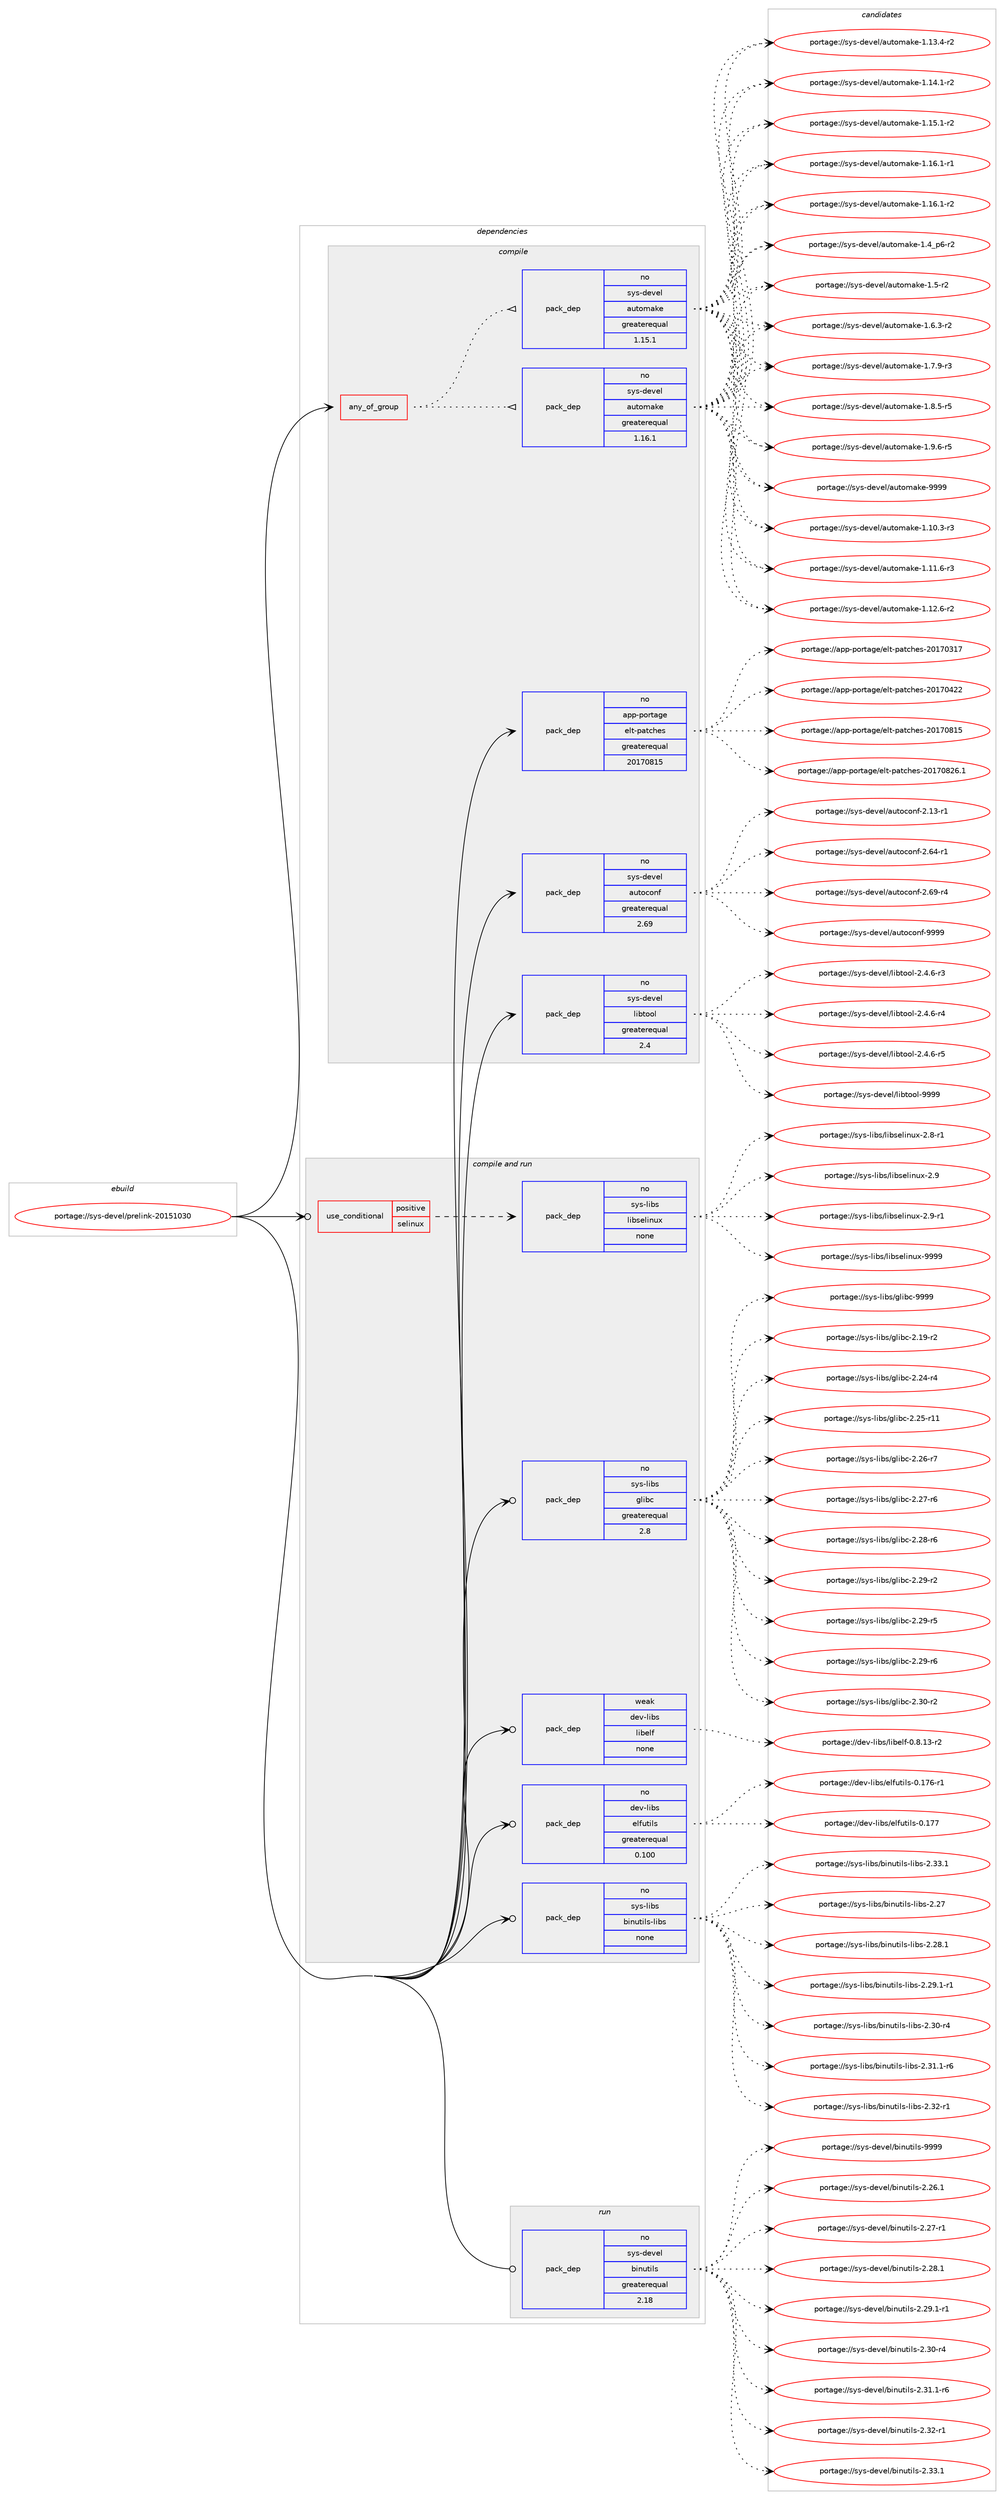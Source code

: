 digraph prolog {

# *************
# Graph options
# *************

newrank=true;
concentrate=true;
compound=true;
graph [rankdir=LR,fontname=Helvetica,fontsize=10,ranksep=1.5];#, ranksep=2.5, nodesep=0.2];
edge  [arrowhead=vee];
node  [fontname=Helvetica,fontsize=10];

# **********
# The ebuild
# **********

subgraph cluster_leftcol {
color=gray;
rank=same;
label=<<i>ebuild</i>>;
id [label="portage://sys-devel/prelink-20151030", color=red, width=4, href="../sys-devel/prelink-20151030.svg"];
}

# ****************
# The dependencies
# ****************

subgraph cluster_midcol {
color=gray;
label=<<i>dependencies</i>>;
subgraph cluster_compile {
fillcolor="#eeeeee";
style=filled;
label=<<i>compile</i>>;
subgraph any6853 {
dependency424136 [label=<<TABLE BORDER="0" CELLBORDER="1" CELLSPACING="0" CELLPADDING="4"><TR><TD CELLPADDING="10">any_of_group</TD></TR></TABLE>>, shape=none, color=red];subgraph pack314374 {
dependency424137 [label=<<TABLE BORDER="0" CELLBORDER="1" CELLSPACING="0" CELLPADDING="4" WIDTH="220"><TR><TD ROWSPAN="6" CELLPADDING="30">pack_dep</TD></TR><TR><TD WIDTH="110">no</TD></TR><TR><TD>sys-devel</TD></TR><TR><TD>automake</TD></TR><TR><TD>greaterequal</TD></TR><TR><TD>1.16.1</TD></TR></TABLE>>, shape=none, color=blue];
}
dependency424136:e -> dependency424137:w [weight=20,style="dotted",arrowhead="oinv"];
subgraph pack314375 {
dependency424138 [label=<<TABLE BORDER="0" CELLBORDER="1" CELLSPACING="0" CELLPADDING="4" WIDTH="220"><TR><TD ROWSPAN="6" CELLPADDING="30">pack_dep</TD></TR><TR><TD WIDTH="110">no</TD></TR><TR><TD>sys-devel</TD></TR><TR><TD>automake</TD></TR><TR><TD>greaterequal</TD></TR><TR><TD>1.15.1</TD></TR></TABLE>>, shape=none, color=blue];
}
dependency424136:e -> dependency424138:w [weight=20,style="dotted",arrowhead="oinv"];
}
id:e -> dependency424136:w [weight=20,style="solid",arrowhead="vee"];
subgraph pack314376 {
dependency424139 [label=<<TABLE BORDER="0" CELLBORDER="1" CELLSPACING="0" CELLPADDING="4" WIDTH="220"><TR><TD ROWSPAN="6" CELLPADDING="30">pack_dep</TD></TR><TR><TD WIDTH="110">no</TD></TR><TR><TD>app-portage</TD></TR><TR><TD>elt-patches</TD></TR><TR><TD>greaterequal</TD></TR><TR><TD>20170815</TD></TR></TABLE>>, shape=none, color=blue];
}
id:e -> dependency424139:w [weight=20,style="solid",arrowhead="vee"];
subgraph pack314377 {
dependency424140 [label=<<TABLE BORDER="0" CELLBORDER="1" CELLSPACING="0" CELLPADDING="4" WIDTH="220"><TR><TD ROWSPAN="6" CELLPADDING="30">pack_dep</TD></TR><TR><TD WIDTH="110">no</TD></TR><TR><TD>sys-devel</TD></TR><TR><TD>autoconf</TD></TR><TR><TD>greaterequal</TD></TR><TR><TD>2.69</TD></TR></TABLE>>, shape=none, color=blue];
}
id:e -> dependency424140:w [weight=20,style="solid",arrowhead="vee"];
subgraph pack314378 {
dependency424141 [label=<<TABLE BORDER="0" CELLBORDER="1" CELLSPACING="0" CELLPADDING="4" WIDTH="220"><TR><TD ROWSPAN="6" CELLPADDING="30">pack_dep</TD></TR><TR><TD WIDTH="110">no</TD></TR><TR><TD>sys-devel</TD></TR><TR><TD>libtool</TD></TR><TR><TD>greaterequal</TD></TR><TR><TD>2.4</TD></TR></TABLE>>, shape=none, color=blue];
}
id:e -> dependency424141:w [weight=20,style="solid",arrowhead="vee"];
}
subgraph cluster_compileandrun {
fillcolor="#eeeeee";
style=filled;
label=<<i>compile and run</i>>;
subgraph cond102674 {
dependency424142 [label=<<TABLE BORDER="0" CELLBORDER="1" CELLSPACING="0" CELLPADDING="4"><TR><TD ROWSPAN="3" CELLPADDING="10">use_conditional</TD></TR><TR><TD>positive</TD></TR><TR><TD>selinux</TD></TR></TABLE>>, shape=none, color=red];
subgraph pack314379 {
dependency424143 [label=<<TABLE BORDER="0" CELLBORDER="1" CELLSPACING="0" CELLPADDING="4" WIDTH="220"><TR><TD ROWSPAN="6" CELLPADDING="30">pack_dep</TD></TR><TR><TD WIDTH="110">no</TD></TR><TR><TD>sys-libs</TD></TR><TR><TD>libselinux</TD></TR><TR><TD>none</TD></TR><TR><TD></TD></TR></TABLE>>, shape=none, color=blue];
}
dependency424142:e -> dependency424143:w [weight=20,style="dashed",arrowhead="vee"];
}
id:e -> dependency424142:w [weight=20,style="solid",arrowhead="odotvee"];
subgraph pack314380 {
dependency424144 [label=<<TABLE BORDER="0" CELLBORDER="1" CELLSPACING="0" CELLPADDING="4" WIDTH="220"><TR><TD ROWSPAN="6" CELLPADDING="30">pack_dep</TD></TR><TR><TD WIDTH="110">no</TD></TR><TR><TD>dev-libs</TD></TR><TR><TD>elfutils</TD></TR><TR><TD>greaterequal</TD></TR><TR><TD>0.100</TD></TR></TABLE>>, shape=none, color=blue];
}
id:e -> dependency424144:w [weight=20,style="solid",arrowhead="odotvee"];
subgraph pack314381 {
dependency424145 [label=<<TABLE BORDER="0" CELLBORDER="1" CELLSPACING="0" CELLPADDING="4" WIDTH="220"><TR><TD ROWSPAN="6" CELLPADDING="30">pack_dep</TD></TR><TR><TD WIDTH="110">no</TD></TR><TR><TD>sys-libs</TD></TR><TR><TD>binutils-libs</TD></TR><TR><TD>none</TD></TR><TR><TD></TD></TR></TABLE>>, shape=none, color=blue];
}
id:e -> dependency424145:w [weight=20,style="solid",arrowhead="odotvee"];
subgraph pack314382 {
dependency424146 [label=<<TABLE BORDER="0" CELLBORDER="1" CELLSPACING="0" CELLPADDING="4" WIDTH="220"><TR><TD ROWSPAN="6" CELLPADDING="30">pack_dep</TD></TR><TR><TD WIDTH="110">no</TD></TR><TR><TD>sys-libs</TD></TR><TR><TD>glibc</TD></TR><TR><TD>greaterequal</TD></TR><TR><TD>2.8</TD></TR></TABLE>>, shape=none, color=blue];
}
id:e -> dependency424146:w [weight=20,style="solid",arrowhead="odotvee"];
subgraph pack314383 {
dependency424147 [label=<<TABLE BORDER="0" CELLBORDER="1" CELLSPACING="0" CELLPADDING="4" WIDTH="220"><TR><TD ROWSPAN="6" CELLPADDING="30">pack_dep</TD></TR><TR><TD WIDTH="110">weak</TD></TR><TR><TD>dev-libs</TD></TR><TR><TD>libelf</TD></TR><TR><TD>none</TD></TR><TR><TD></TD></TR></TABLE>>, shape=none, color=blue];
}
id:e -> dependency424147:w [weight=20,style="solid",arrowhead="odotvee"];
}
subgraph cluster_run {
fillcolor="#eeeeee";
style=filled;
label=<<i>run</i>>;
subgraph pack314384 {
dependency424148 [label=<<TABLE BORDER="0" CELLBORDER="1" CELLSPACING="0" CELLPADDING="4" WIDTH="220"><TR><TD ROWSPAN="6" CELLPADDING="30">pack_dep</TD></TR><TR><TD WIDTH="110">no</TD></TR><TR><TD>sys-devel</TD></TR><TR><TD>binutils</TD></TR><TR><TD>greaterequal</TD></TR><TR><TD>2.18</TD></TR></TABLE>>, shape=none, color=blue];
}
id:e -> dependency424148:w [weight=20,style="solid",arrowhead="odot"];
}
}

# **************
# The candidates
# **************

subgraph cluster_choices {
rank=same;
color=gray;
label=<<i>candidates</i>>;

subgraph choice314374 {
color=black;
nodesep=1;
choiceportage11512111545100101118101108479711711611110997107101454946494846514511451 [label="portage://sys-devel/automake-1.10.3-r3", color=red, width=4,href="../sys-devel/automake-1.10.3-r3.svg"];
choiceportage11512111545100101118101108479711711611110997107101454946494946544511451 [label="portage://sys-devel/automake-1.11.6-r3", color=red, width=4,href="../sys-devel/automake-1.11.6-r3.svg"];
choiceportage11512111545100101118101108479711711611110997107101454946495046544511450 [label="portage://sys-devel/automake-1.12.6-r2", color=red, width=4,href="../sys-devel/automake-1.12.6-r2.svg"];
choiceportage11512111545100101118101108479711711611110997107101454946495146524511450 [label="portage://sys-devel/automake-1.13.4-r2", color=red, width=4,href="../sys-devel/automake-1.13.4-r2.svg"];
choiceportage11512111545100101118101108479711711611110997107101454946495246494511450 [label="portage://sys-devel/automake-1.14.1-r2", color=red, width=4,href="../sys-devel/automake-1.14.1-r2.svg"];
choiceportage11512111545100101118101108479711711611110997107101454946495346494511450 [label="portage://sys-devel/automake-1.15.1-r2", color=red, width=4,href="../sys-devel/automake-1.15.1-r2.svg"];
choiceportage11512111545100101118101108479711711611110997107101454946495446494511449 [label="portage://sys-devel/automake-1.16.1-r1", color=red, width=4,href="../sys-devel/automake-1.16.1-r1.svg"];
choiceportage11512111545100101118101108479711711611110997107101454946495446494511450 [label="portage://sys-devel/automake-1.16.1-r2", color=red, width=4,href="../sys-devel/automake-1.16.1-r2.svg"];
choiceportage115121115451001011181011084797117116111109971071014549465295112544511450 [label="portage://sys-devel/automake-1.4_p6-r2", color=red, width=4,href="../sys-devel/automake-1.4_p6-r2.svg"];
choiceportage11512111545100101118101108479711711611110997107101454946534511450 [label="portage://sys-devel/automake-1.5-r2", color=red, width=4,href="../sys-devel/automake-1.5-r2.svg"];
choiceportage115121115451001011181011084797117116111109971071014549465446514511450 [label="portage://sys-devel/automake-1.6.3-r2", color=red, width=4,href="../sys-devel/automake-1.6.3-r2.svg"];
choiceportage115121115451001011181011084797117116111109971071014549465546574511451 [label="portage://sys-devel/automake-1.7.9-r3", color=red, width=4,href="../sys-devel/automake-1.7.9-r3.svg"];
choiceportage115121115451001011181011084797117116111109971071014549465646534511453 [label="portage://sys-devel/automake-1.8.5-r5", color=red, width=4,href="../sys-devel/automake-1.8.5-r5.svg"];
choiceportage115121115451001011181011084797117116111109971071014549465746544511453 [label="portage://sys-devel/automake-1.9.6-r5", color=red, width=4,href="../sys-devel/automake-1.9.6-r5.svg"];
choiceportage115121115451001011181011084797117116111109971071014557575757 [label="portage://sys-devel/automake-9999", color=red, width=4,href="../sys-devel/automake-9999.svg"];
dependency424137:e -> choiceportage11512111545100101118101108479711711611110997107101454946494846514511451:w [style=dotted,weight="100"];
dependency424137:e -> choiceportage11512111545100101118101108479711711611110997107101454946494946544511451:w [style=dotted,weight="100"];
dependency424137:e -> choiceportage11512111545100101118101108479711711611110997107101454946495046544511450:w [style=dotted,weight="100"];
dependency424137:e -> choiceportage11512111545100101118101108479711711611110997107101454946495146524511450:w [style=dotted,weight="100"];
dependency424137:e -> choiceportage11512111545100101118101108479711711611110997107101454946495246494511450:w [style=dotted,weight="100"];
dependency424137:e -> choiceportage11512111545100101118101108479711711611110997107101454946495346494511450:w [style=dotted,weight="100"];
dependency424137:e -> choiceportage11512111545100101118101108479711711611110997107101454946495446494511449:w [style=dotted,weight="100"];
dependency424137:e -> choiceportage11512111545100101118101108479711711611110997107101454946495446494511450:w [style=dotted,weight="100"];
dependency424137:e -> choiceportage115121115451001011181011084797117116111109971071014549465295112544511450:w [style=dotted,weight="100"];
dependency424137:e -> choiceportage11512111545100101118101108479711711611110997107101454946534511450:w [style=dotted,weight="100"];
dependency424137:e -> choiceportage115121115451001011181011084797117116111109971071014549465446514511450:w [style=dotted,weight="100"];
dependency424137:e -> choiceportage115121115451001011181011084797117116111109971071014549465546574511451:w [style=dotted,weight="100"];
dependency424137:e -> choiceportage115121115451001011181011084797117116111109971071014549465646534511453:w [style=dotted,weight="100"];
dependency424137:e -> choiceportage115121115451001011181011084797117116111109971071014549465746544511453:w [style=dotted,weight="100"];
dependency424137:e -> choiceportage115121115451001011181011084797117116111109971071014557575757:w [style=dotted,weight="100"];
}
subgraph choice314375 {
color=black;
nodesep=1;
choiceportage11512111545100101118101108479711711611110997107101454946494846514511451 [label="portage://sys-devel/automake-1.10.3-r3", color=red, width=4,href="../sys-devel/automake-1.10.3-r3.svg"];
choiceportage11512111545100101118101108479711711611110997107101454946494946544511451 [label="portage://sys-devel/automake-1.11.6-r3", color=red, width=4,href="../sys-devel/automake-1.11.6-r3.svg"];
choiceportage11512111545100101118101108479711711611110997107101454946495046544511450 [label="portage://sys-devel/automake-1.12.6-r2", color=red, width=4,href="../sys-devel/automake-1.12.6-r2.svg"];
choiceportage11512111545100101118101108479711711611110997107101454946495146524511450 [label="portage://sys-devel/automake-1.13.4-r2", color=red, width=4,href="../sys-devel/automake-1.13.4-r2.svg"];
choiceportage11512111545100101118101108479711711611110997107101454946495246494511450 [label="portage://sys-devel/automake-1.14.1-r2", color=red, width=4,href="../sys-devel/automake-1.14.1-r2.svg"];
choiceportage11512111545100101118101108479711711611110997107101454946495346494511450 [label="portage://sys-devel/automake-1.15.1-r2", color=red, width=4,href="../sys-devel/automake-1.15.1-r2.svg"];
choiceportage11512111545100101118101108479711711611110997107101454946495446494511449 [label="portage://sys-devel/automake-1.16.1-r1", color=red, width=4,href="../sys-devel/automake-1.16.1-r1.svg"];
choiceportage11512111545100101118101108479711711611110997107101454946495446494511450 [label="portage://sys-devel/automake-1.16.1-r2", color=red, width=4,href="../sys-devel/automake-1.16.1-r2.svg"];
choiceportage115121115451001011181011084797117116111109971071014549465295112544511450 [label="portage://sys-devel/automake-1.4_p6-r2", color=red, width=4,href="../sys-devel/automake-1.4_p6-r2.svg"];
choiceportage11512111545100101118101108479711711611110997107101454946534511450 [label="portage://sys-devel/automake-1.5-r2", color=red, width=4,href="../sys-devel/automake-1.5-r2.svg"];
choiceportage115121115451001011181011084797117116111109971071014549465446514511450 [label="portage://sys-devel/automake-1.6.3-r2", color=red, width=4,href="../sys-devel/automake-1.6.3-r2.svg"];
choiceportage115121115451001011181011084797117116111109971071014549465546574511451 [label="portage://sys-devel/automake-1.7.9-r3", color=red, width=4,href="../sys-devel/automake-1.7.9-r3.svg"];
choiceportage115121115451001011181011084797117116111109971071014549465646534511453 [label="portage://sys-devel/automake-1.8.5-r5", color=red, width=4,href="../sys-devel/automake-1.8.5-r5.svg"];
choiceportage115121115451001011181011084797117116111109971071014549465746544511453 [label="portage://sys-devel/automake-1.9.6-r5", color=red, width=4,href="../sys-devel/automake-1.9.6-r5.svg"];
choiceportage115121115451001011181011084797117116111109971071014557575757 [label="portage://sys-devel/automake-9999", color=red, width=4,href="../sys-devel/automake-9999.svg"];
dependency424138:e -> choiceportage11512111545100101118101108479711711611110997107101454946494846514511451:w [style=dotted,weight="100"];
dependency424138:e -> choiceportage11512111545100101118101108479711711611110997107101454946494946544511451:w [style=dotted,weight="100"];
dependency424138:e -> choiceportage11512111545100101118101108479711711611110997107101454946495046544511450:w [style=dotted,weight="100"];
dependency424138:e -> choiceportage11512111545100101118101108479711711611110997107101454946495146524511450:w [style=dotted,weight="100"];
dependency424138:e -> choiceportage11512111545100101118101108479711711611110997107101454946495246494511450:w [style=dotted,weight="100"];
dependency424138:e -> choiceportage11512111545100101118101108479711711611110997107101454946495346494511450:w [style=dotted,weight="100"];
dependency424138:e -> choiceportage11512111545100101118101108479711711611110997107101454946495446494511449:w [style=dotted,weight="100"];
dependency424138:e -> choiceportage11512111545100101118101108479711711611110997107101454946495446494511450:w [style=dotted,weight="100"];
dependency424138:e -> choiceportage115121115451001011181011084797117116111109971071014549465295112544511450:w [style=dotted,weight="100"];
dependency424138:e -> choiceportage11512111545100101118101108479711711611110997107101454946534511450:w [style=dotted,weight="100"];
dependency424138:e -> choiceportage115121115451001011181011084797117116111109971071014549465446514511450:w [style=dotted,weight="100"];
dependency424138:e -> choiceportage115121115451001011181011084797117116111109971071014549465546574511451:w [style=dotted,weight="100"];
dependency424138:e -> choiceportage115121115451001011181011084797117116111109971071014549465646534511453:w [style=dotted,weight="100"];
dependency424138:e -> choiceportage115121115451001011181011084797117116111109971071014549465746544511453:w [style=dotted,weight="100"];
dependency424138:e -> choiceportage115121115451001011181011084797117116111109971071014557575757:w [style=dotted,weight="100"];
}
subgraph choice314376 {
color=black;
nodesep=1;
choiceportage97112112451121111141169710310147101108116451129711699104101115455048495548514955 [label="portage://app-portage/elt-patches-20170317", color=red, width=4,href="../app-portage/elt-patches-20170317.svg"];
choiceportage97112112451121111141169710310147101108116451129711699104101115455048495548525050 [label="portage://app-portage/elt-patches-20170422", color=red, width=4,href="../app-portage/elt-patches-20170422.svg"];
choiceportage97112112451121111141169710310147101108116451129711699104101115455048495548564953 [label="portage://app-portage/elt-patches-20170815", color=red, width=4,href="../app-portage/elt-patches-20170815.svg"];
choiceportage971121124511211111411697103101471011081164511297116991041011154550484955485650544649 [label="portage://app-portage/elt-patches-20170826.1", color=red, width=4,href="../app-portage/elt-patches-20170826.1.svg"];
dependency424139:e -> choiceportage97112112451121111141169710310147101108116451129711699104101115455048495548514955:w [style=dotted,weight="100"];
dependency424139:e -> choiceportage97112112451121111141169710310147101108116451129711699104101115455048495548525050:w [style=dotted,weight="100"];
dependency424139:e -> choiceportage97112112451121111141169710310147101108116451129711699104101115455048495548564953:w [style=dotted,weight="100"];
dependency424139:e -> choiceportage971121124511211111411697103101471011081164511297116991041011154550484955485650544649:w [style=dotted,weight="100"];
}
subgraph choice314377 {
color=black;
nodesep=1;
choiceportage1151211154510010111810110847971171161119911111010245504649514511449 [label="portage://sys-devel/autoconf-2.13-r1", color=red, width=4,href="../sys-devel/autoconf-2.13-r1.svg"];
choiceportage1151211154510010111810110847971171161119911111010245504654524511449 [label="portage://sys-devel/autoconf-2.64-r1", color=red, width=4,href="../sys-devel/autoconf-2.64-r1.svg"];
choiceportage1151211154510010111810110847971171161119911111010245504654574511452 [label="portage://sys-devel/autoconf-2.69-r4", color=red, width=4,href="../sys-devel/autoconf-2.69-r4.svg"];
choiceportage115121115451001011181011084797117116111991111101024557575757 [label="portage://sys-devel/autoconf-9999", color=red, width=4,href="../sys-devel/autoconf-9999.svg"];
dependency424140:e -> choiceportage1151211154510010111810110847971171161119911111010245504649514511449:w [style=dotted,weight="100"];
dependency424140:e -> choiceportage1151211154510010111810110847971171161119911111010245504654524511449:w [style=dotted,weight="100"];
dependency424140:e -> choiceportage1151211154510010111810110847971171161119911111010245504654574511452:w [style=dotted,weight="100"];
dependency424140:e -> choiceportage115121115451001011181011084797117116111991111101024557575757:w [style=dotted,weight="100"];
}
subgraph choice314378 {
color=black;
nodesep=1;
choiceportage1151211154510010111810110847108105981161111111084550465246544511451 [label="portage://sys-devel/libtool-2.4.6-r3", color=red, width=4,href="../sys-devel/libtool-2.4.6-r3.svg"];
choiceportage1151211154510010111810110847108105981161111111084550465246544511452 [label="portage://sys-devel/libtool-2.4.6-r4", color=red, width=4,href="../sys-devel/libtool-2.4.6-r4.svg"];
choiceportage1151211154510010111810110847108105981161111111084550465246544511453 [label="portage://sys-devel/libtool-2.4.6-r5", color=red, width=4,href="../sys-devel/libtool-2.4.6-r5.svg"];
choiceportage1151211154510010111810110847108105981161111111084557575757 [label="portage://sys-devel/libtool-9999", color=red, width=4,href="../sys-devel/libtool-9999.svg"];
dependency424141:e -> choiceportage1151211154510010111810110847108105981161111111084550465246544511451:w [style=dotted,weight="100"];
dependency424141:e -> choiceportage1151211154510010111810110847108105981161111111084550465246544511452:w [style=dotted,weight="100"];
dependency424141:e -> choiceportage1151211154510010111810110847108105981161111111084550465246544511453:w [style=dotted,weight="100"];
dependency424141:e -> choiceportage1151211154510010111810110847108105981161111111084557575757:w [style=dotted,weight="100"];
}
subgraph choice314379 {
color=black;
nodesep=1;
choiceportage11512111545108105981154710810598115101108105110117120455046564511449 [label="portage://sys-libs/libselinux-2.8-r1", color=red, width=4,href="../sys-libs/libselinux-2.8-r1.svg"];
choiceportage1151211154510810598115471081059811510110810511011712045504657 [label="portage://sys-libs/libselinux-2.9", color=red, width=4,href="../sys-libs/libselinux-2.9.svg"];
choiceportage11512111545108105981154710810598115101108105110117120455046574511449 [label="portage://sys-libs/libselinux-2.9-r1", color=red, width=4,href="../sys-libs/libselinux-2.9-r1.svg"];
choiceportage115121115451081059811547108105981151011081051101171204557575757 [label="portage://sys-libs/libselinux-9999", color=red, width=4,href="../sys-libs/libselinux-9999.svg"];
dependency424143:e -> choiceportage11512111545108105981154710810598115101108105110117120455046564511449:w [style=dotted,weight="100"];
dependency424143:e -> choiceportage1151211154510810598115471081059811510110810511011712045504657:w [style=dotted,weight="100"];
dependency424143:e -> choiceportage11512111545108105981154710810598115101108105110117120455046574511449:w [style=dotted,weight="100"];
dependency424143:e -> choiceportage115121115451081059811547108105981151011081051101171204557575757:w [style=dotted,weight="100"];
}
subgraph choice314380 {
color=black;
nodesep=1;
choiceportage1001011184510810598115471011081021171161051081154548464955544511449 [label="portage://dev-libs/elfutils-0.176-r1", color=red, width=4,href="../dev-libs/elfutils-0.176-r1.svg"];
choiceportage100101118451081059811547101108102117116105108115454846495555 [label="portage://dev-libs/elfutils-0.177", color=red, width=4,href="../dev-libs/elfutils-0.177.svg"];
dependency424144:e -> choiceportage1001011184510810598115471011081021171161051081154548464955544511449:w [style=dotted,weight="100"];
dependency424144:e -> choiceportage100101118451081059811547101108102117116105108115454846495555:w [style=dotted,weight="100"];
}
subgraph choice314381 {
color=black;
nodesep=1;
choiceportage1151211154510810598115479810511011711610510811545108105981154550465055 [label="portage://sys-libs/binutils-libs-2.27", color=red, width=4,href="../sys-libs/binutils-libs-2.27.svg"];
choiceportage11512111545108105981154798105110117116105108115451081059811545504650564649 [label="portage://sys-libs/binutils-libs-2.28.1", color=red, width=4,href="../sys-libs/binutils-libs-2.28.1.svg"];
choiceportage115121115451081059811547981051101171161051081154510810598115455046505746494511449 [label="portage://sys-libs/binutils-libs-2.29.1-r1", color=red, width=4,href="../sys-libs/binutils-libs-2.29.1-r1.svg"];
choiceportage11512111545108105981154798105110117116105108115451081059811545504651484511452 [label="portage://sys-libs/binutils-libs-2.30-r4", color=red, width=4,href="../sys-libs/binutils-libs-2.30-r4.svg"];
choiceportage115121115451081059811547981051101171161051081154510810598115455046514946494511454 [label="portage://sys-libs/binutils-libs-2.31.1-r6", color=red, width=4,href="../sys-libs/binutils-libs-2.31.1-r6.svg"];
choiceportage11512111545108105981154798105110117116105108115451081059811545504651504511449 [label="portage://sys-libs/binutils-libs-2.32-r1", color=red, width=4,href="../sys-libs/binutils-libs-2.32-r1.svg"];
choiceportage11512111545108105981154798105110117116105108115451081059811545504651514649 [label="portage://sys-libs/binutils-libs-2.33.1", color=red, width=4,href="../sys-libs/binutils-libs-2.33.1.svg"];
dependency424145:e -> choiceportage1151211154510810598115479810511011711610510811545108105981154550465055:w [style=dotted,weight="100"];
dependency424145:e -> choiceportage11512111545108105981154798105110117116105108115451081059811545504650564649:w [style=dotted,weight="100"];
dependency424145:e -> choiceportage115121115451081059811547981051101171161051081154510810598115455046505746494511449:w [style=dotted,weight="100"];
dependency424145:e -> choiceportage11512111545108105981154798105110117116105108115451081059811545504651484511452:w [style=dotted,weight="100"];
dependency424145:e -> choiceportage115121115451081059811547981051101171161051081154510810598115455046514946494511454:w [style=dotted,weight="100"];
dependency424145:e -> choiceportage11512111545108105981154798105110117116105108115451081059811545504651504511449:w [style=dotted,weight="100"];
dependency424145:e -> choiceportage11512111545108105981154798105110117116105108115451081059811545504651514649:w [style=dotted,weight="100"];
}
subgraph choice314382 {
color=black;
nodesep=1;
choiceportage115121115451081059811547103108105989945504649574511450 [label="portage://sys-libs/glibc-2.19-r2", color=red, width=4,href="../sys-libs/glibc-2.19-r2.svg"];
choiceportage115121115451081059811547103108105989945504650524511452 [label="portage://sys-libs/glibc-2.24-r4", color=red, width=4,href="../sys-libs/glibc-2.24-r4.svg"];
choiceportage11512111545108105981154710310810598994550465053451144949 [label="portage://sys-libs/glibc-2.25-r11", color=red, width=4,href="../sys-libs/glibc-2.25-r11.svg"];
choiceportage115121115451081059811547103108105989945504650544511455 [label="portage://sys-libs/glibc-2.26-r7", color=red, width=4,href="../sys-libs/glibc-2.26-r7.svg"];
choiceportage115121115451081059811547103108105989945504650554511454 [label="portage://sys-libs/glibc-2.27-r6", color=red, width=4,href="../sys-libs/glibc-2.27-r6.svg"];
choiceportage115121115451081059811547103108105989945504650564511454 [label="portage://sys-libs/glibc-2.28-r6", color=red, width=4,href="../sys-libs/glibc-2.28-r6.svg"];
choiceportage115121115451081059811547103108105989945504650574511450 [label="portage://sys-libs/glibc-2.29-r2", color=red, width=4,href="../sys-libs/glibc-2.29-r2.svg"];
choiceportage115121115451081059811547103108105989945504650574511453 [label="portage://sys-libs/glibc-2.29-r5", color=red, width=4,href="../sys-libs/glibc-2.29-r5.svg"];
choiceportage115121115451081059811547103108105989945504650574511454 [label="portage://sys-libs/glibc-2.29-r6", color=red, width=4,href="../sys-libs/glibc-2.29-r6.svg"];
choiceportage115121115451081059811547103108105989945504651484511450 [label="portage://sys-libs/glibc-2.30-r2", color=red, width=4,href="../sys-libs/glibc-2.30-r2.svg"];
choiceportage11512111545108105981154710310810598994557575757 [label="portage://sys-libs/glibc-9999", color=red, width=4,href="../sys-libs/glibc-9999.svg"];
dependency424146:e -> choiceportage115121115451081059811547103108105989945504649574511450:w [style=dotted,weight="100"];
dependency424146:e -> choiceportage115121115451081059811547103108105989945504650524511452:w [style=dotted,weight="100"];
dependency424146:e -> choiceportage11512111545108105981154710310810598994550465053451144949:w [style=dotted,weight="100"];
dependency424146:e -> choiceportage115121115451081059811547103108105989945504650544511455:w [style=dotted,weight="100"];
dependency424146:e -> choiceportage115121115451081059811547103108105989945504650554511454:w [style=dotted,weight="100"];
dependency424146:e -> choiceportage115121115451081059811547103108105989945504650564511454:w [style=dotted,weight="100"];
dependency424146:e -> choiceportage115121115451081059811547103108105989945504650574511450:w [style=dotted,weight="100"];
dependency424146:e -> choiceportage115121115451081059811547103108105989945504650574511453:w [style=dotted,weight="100"];
dependency424146:e -> choiceportage115121115451081059811547103108105989945504650574511454:w [style=dotted,weight="100"];
dependency424146:e -> choiceportage115121115451081059811547103108105989945504651484511450:w [style=dotted,weight="100"];
dependency424146:e -> choiceportage11512111545108105981154710310810598994557575757:w [style=dotted,weight="100"];
}
subgraph choice314383 {
color=black;
nodesep=1;
choiceportage10010111845108105981154710810598101108102454846564649514511450 [label="portage://dev-libs/libelf-0.8.13-r2", color=red, width=4,href="../dev-libs/libelf-0.8.13-r2.svg"];
dependency424147:e -> choiceportage10010111845108105981154710810598101108102454846564649514511450:w [style=dotted,weight="100"];
}
subgraph choice314384 {
color=black;
nodesep=1;
choiceportage11512111545100101118101108479810511011711610510811545504650544649 [label="portage://sys-devel/binutils-2.26.1", color=red, width=4,href="../sys-devel/binutils-2.26.1.svg"];
choiceportage11512111545100101118101108479810511011711610510811545504650554511449 [label="portage://sys-devel/binutils-2.27-r1", color=red, width=4,href="../sys-devel/binutils-2.27-r1.svg"];
choiceportage11512111545100101118101108479810511011711610510811545504650564649 [label="portage://sys-devel/binutils-2.28.1", color=red, width=4,href="../sys-devel/binutils-2.28.1.svg"];
choiceportage115121115451001011181011084798105110117116105108115455046505746494511449 [label="portage://sys-devel/binutils-2.29.1-r1", color=red, width=4,href="../sys-devel/binutils-2.29.1-r1.svg"];
choiceportage11512111545100101118101108479810511011711610510811545504651484511452 [label="portage://sys-devel/binutils-2.30-r4", color=red, width=4,href="../sys-devel/binutils-2.30-r4.svg"];
choiceportage115121115451001011181011084798105110117116105108115455046514946494511454 [label="portage://sys-devel/binutils-2.31.1-r6", color=red, width=4,href="../sys-devel/binutils-2.31.1-r6.svg"];
choiceportage11512111545100101118101108479810511011711610510811545504651504511449 [label="portage://sys-devel/binutils-2.32-r1", color=red, width=4,href="../sys-devel/binutils-2.32-r1.svg"];
choiceportage11512111545100101118101108479810511011711610510811545504651514649 [label="portage://sys-devel/binutils-2.33.1", color=red, width=4,href="../sys-devel/binutils-2.33.1.svg"];
choiceportage1151211154510010111810110847981051101171161051081154557575757 [label="portage://sys-devel/binutils-9999", color=red, width=4,href="../sys-devel/binutils-9999.svg"];
dependency424148:e -> choiceportage11512111545100101118101108479810511011711610510811545504650544649:w [style=dotted,weight="100"];
dependency424148:e -> choiceportage11512111545100101118101108479810511011711610510811545504650554511449:w [style=dotted,weight="100"];
dependency424148:e -> choiceportage11512111545100101118101108479810511011711610510811545504650564649:w [style=dotted,weight="100"];
dependency424148:e -> choiceportage115121115451001011181011084798105110117116105108115455046505746494511449:w [style=dotted,weight="100"];
dependency424148:e -> choiceportage11512111545100101118101108479810511011711610510811545504651484511452:w [style=dotted,weight="100"];
dependency424148:e -> choiceportage115121115451001011181011084798105110117116105108115455046514946494511454:w [style=dotted,weight="100"];
dependency424148:e -> choiceportage11512111545100101118101108479810511011711610510811545504651504511449:w [style=dotted,weight="100"];
dependency424148:e -> choiceportage11512111545100101118101108479810511011711610510811545504651514649:w [style=dotted,weight="100"];
dependency424148:e -> choiceportage1151211154510010111810110847981051101171161051081154557575757:w [style=dotted,weight="100"];
}
}

}
